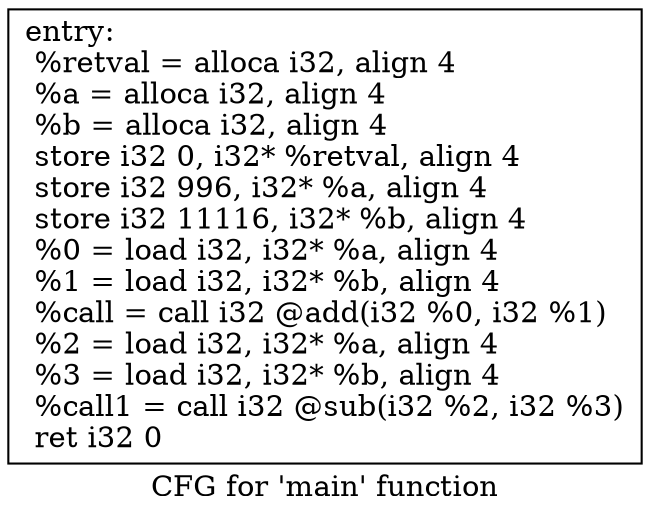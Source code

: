 digraph "CFG for 'main' function" {
	label="CFG for 'main' function";

	Node0x55e8180a85b0 [shape=record,label="{entry:\l  %retval = alloca i32, align 4\l  %a = alloca i32, align 4\l  %b = alloca i32, align 4\l  store i32 0, i32* %retval, align 4\l  store i32 996, i32* %a, align 4\l  store i32 11116, i32* %b, align 4\l  %0 = load i32, i32* %a, align 4\l  %1 = load i32, i32* %b, align 4\l  %call = call i32 @add(i32 %0, i32 %1)\l  %2 = load i32, i32* %a, align 4\l  %3 = load i32, i32* %b, align 4\l  %call1 = call i32 @sub(i32 %2, i32 %3)\l  ret i32 0\l}"];
}
